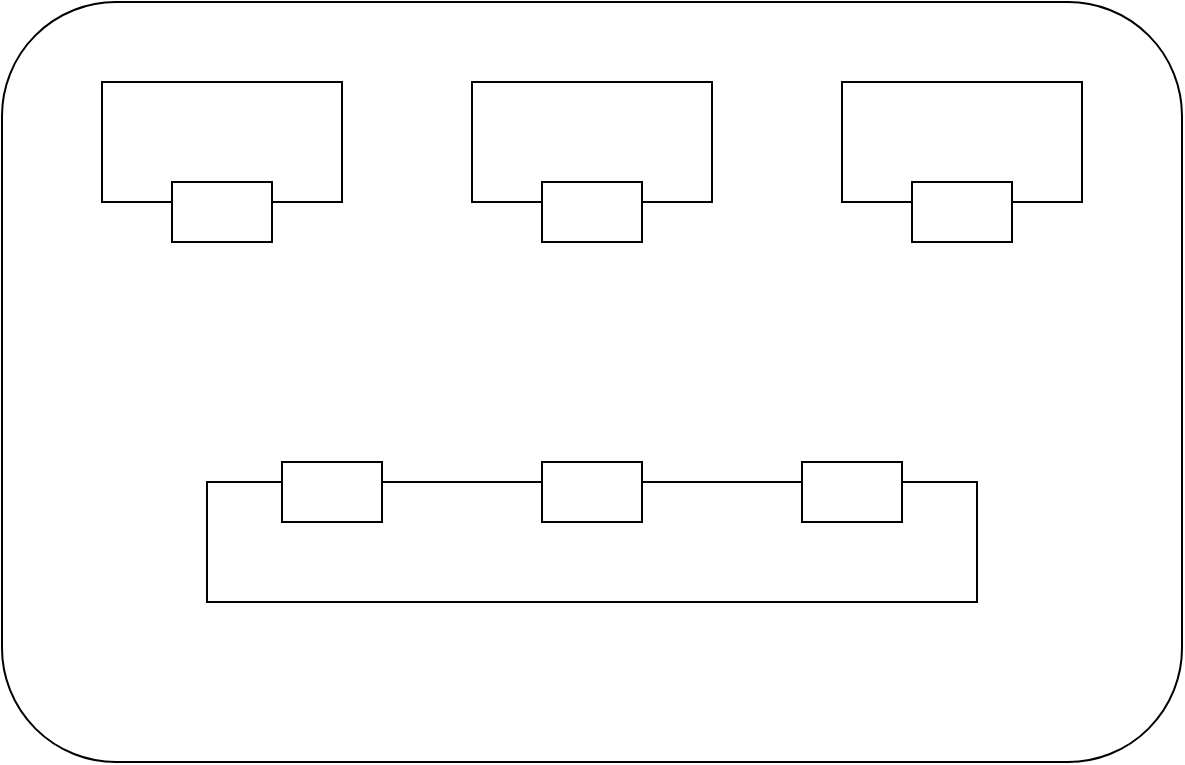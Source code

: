 <mxfile version="20.6.2" type="github">
  <diagram id="q7cckBZ3ljjrdPOetSsA" name="1">
    <mxGraphModel dx="1625" dy="797" grid="1" gridSize="10" guides="1" tooltips="1" connect="1" arrows="1" fold="1" page="1" pageScale="1" pageWidth="827" pageHeight="1169" math="0" shadow="0">
      <root>
        <mxCell id="0" />
        <mxCell id="1" parent="0" />
        <mxCell id="1Z0HQOja1XW4ygQ1zExc-1" value="" style="rounded=1;whiteSpace=wrap;html=1;" vertex="1" parent="1">
          <mxGeometry x="40" y="40" width="590" height="380" as="geometry" />
        </mxCell>
        <mxCell id="1Z0HQOja1XW4ygQ1zExc-2" value="" style="rounded=0;whiteSpace=wrap;html=1;" vertex="1" parent="1">
          <mxGeometry x="90" y="80" width="120" height="60" as="geometry" />
        </mxCell>
        <mxCell id="1Z0HQOja1XW4ygQ1zExc-3" value="" style="rounded=0;whiteSpace=wrap;html=1;" vertex="1" parent="1">
          <mxGeometry x="275" y="80" width="120" height="60" as="geometry" />
        </mxCell>
        <mxCell id="1Z0HQOja1XW4ygQ1zExc-4" value="" style="rounded=0;whiteSpace=wrap;html=1;" vertex="1" parent="1">
          <mxGeometry x="460" y="80" width="120" height="60" as="geometry" />
        </mxCell>
        <mxCell id="1Z0HQOja1XW4ygQ1zExc-5" value="" style="rounded=0;whiteSpace=wrap;html=1;" vertex="1" parent="1">
          <mxGeometry x="125" y="130" width="50" height="30" as="geometry" />
        </mxCell>
        <mxCell id="1Z0HQOja1XW4ygQ1zExc-6" value="" style="rounded=0;whiteSpace=wrap;html=1;" vertex="1" parent="1">
          <mxGeometry x="310" y="130" width="50" height="30" as="geometry" />
        </mxCell>
        <mxCell id="1Z0HQOja1XW4ygQ1zExc-7" value="" style="rounded=0;whiteSpace=wrap;html=1;" vertex="1" parent="1">
          <mxGeometry x="495" y="130" width="50" height="30" as="geometry" />
        </mxCell>
        <mxCell id="1Z0HQOja1XW4ygQ1zExc-8" value="" style="rounded=0;whiteSpace=wrap;html=1;" vertex="1" parent="1">
          <mxGeometry x="142.5" y="280" width="385" height="60" as="geometry" />
        </mxCell>
        <mxCell id="1Z0HQOja1XW4ygQ1zExc-9" value="" style="rounded=0;whiteSpace=wrap;html=1;" vertex="1" parent="1">
          <mxGeometry x="180" y="270" width="50" height="30" as="geometry" />
        </mxCell>
        <mxCell id="1Z0HQOja1XW4ygQ1zExc-10" value="" style="rounded=0;whiteSpace=wrap;html=1;" vertex="1" parent="1">
          <mxGeometry x="310" y="270" width="50" height="30" as="geometry" />
        </mxCell>
        <mxCell id="1Z0HQOja1XW4ygQ1zExc-11" value="" style="rounded=0;whiteSpace=wrap;html=1;" vertex="1" parent="1">
          <mxGeometry x="440" y="270" width="50" height="30" as="geometry" />
        </mxCell>
      </root>
    </mxGraphModel>
  </diagram>
</mxfile>

